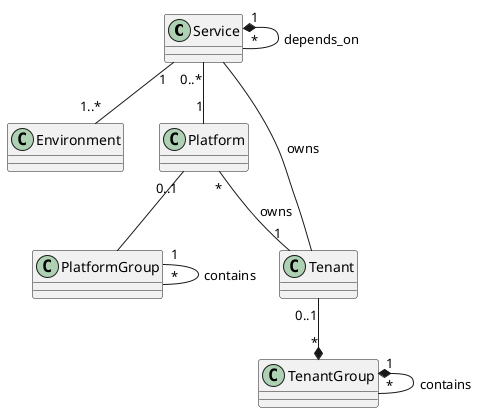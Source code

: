 @startuml


Class Service
Class Tenant
Class TenantGroup
Class Environment
Class Platform
Class PlatformGroup

Tenant "0..1" --* "*" TenantGroup
TenantGroup "1" *-- "*" TenantGroup : contains

Platform "*" -- "1" Tenant : owns
Platform "0..1" -- PlatformGroup
PlatformGroup "1" -- "*" PlatformGroup: contains

Tenant -- Service : owns

Service "1" *-- "*"  Service : depends_on

Service "0..*" -- "1" Platform
Service "1" -- "1..*" Environment

@enduml--